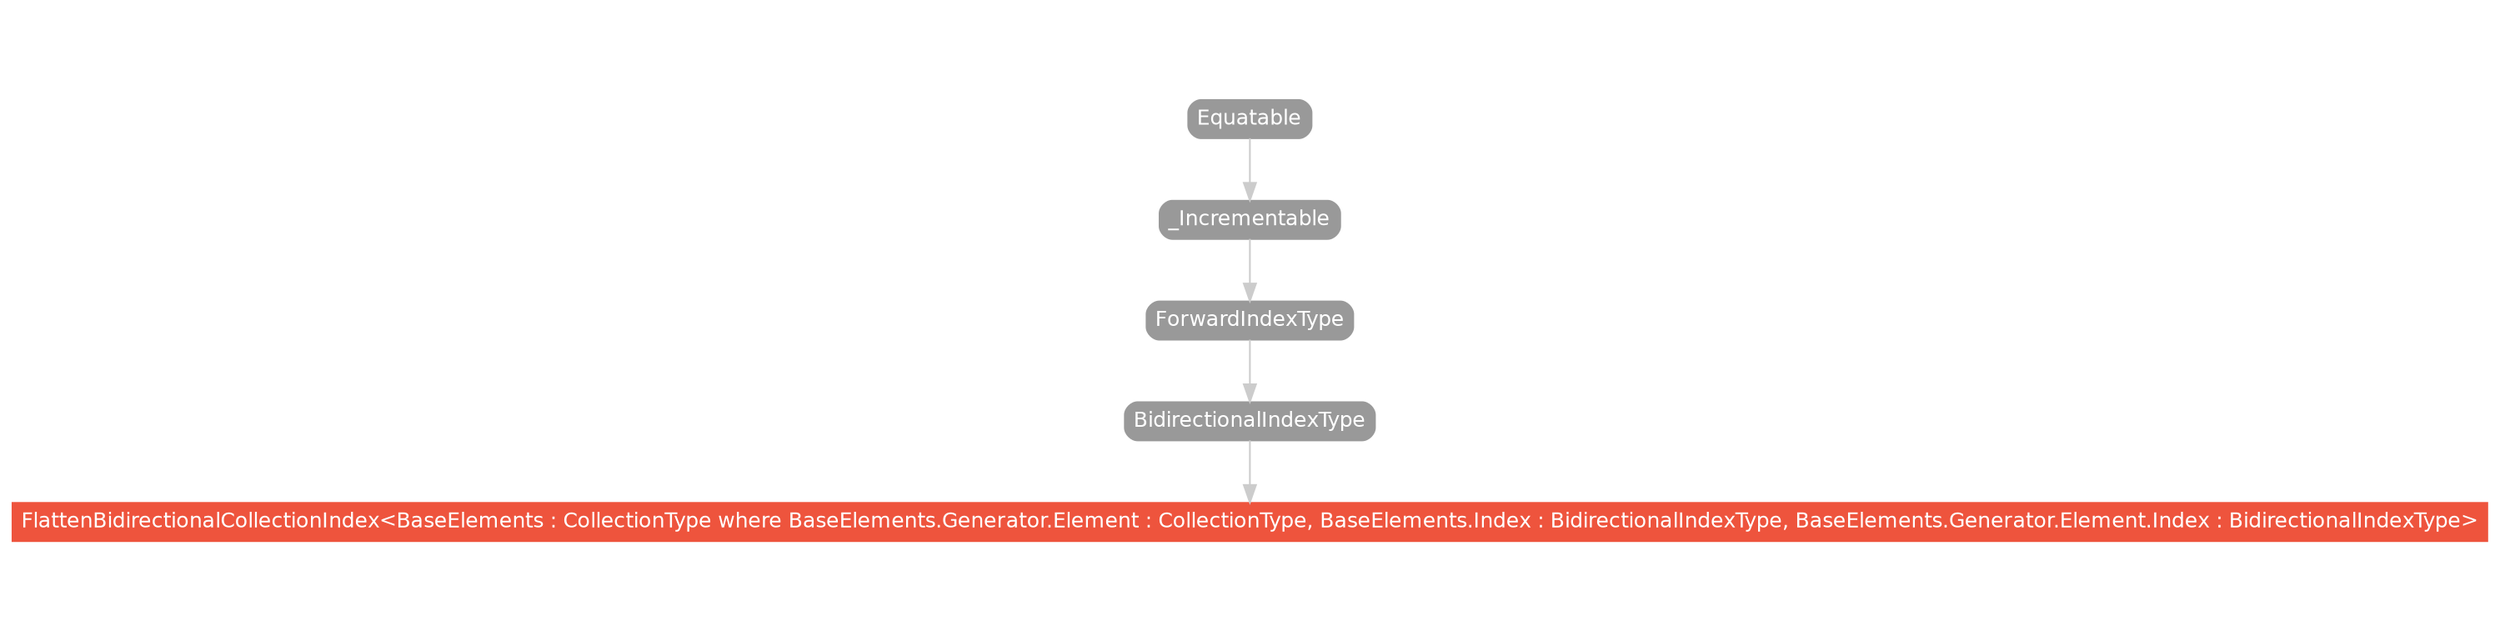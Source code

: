 strict digraph "FlattenBidirectionalCollectionIndex<BaseElements : CollectionType where BaseElements.Generator.Element : CollectionType, BaseElements.Index : BidirectionalIndexType, BaseElements.Generator.Element.Index : BidirectionalIndexType> - Type Hierarchy - SwiftDoc.org" {
    pad="0.1,0.8"
    node [shape=box, style="filled,rounded", color="#999999", fillcolor="#999999", fontcolor=white, fontname=Helvetica, fontnames="Helvetica,sansserif", fontsize=12, margin="0.07,0.05", height="0.3"]
    edge [color="#cccccc"]
    "BidirectionalIndexType" [URL="/protocol/BidirectionalIndexType/hierarchy/"]
    "Equatable" [URL="/protocol/Equatable/hierarchy/"]
    "FlattenBidirectionalCollectionIndex<BaseElements : CollectionType where BaseElements.Generator.Element : CollectionType, BaseElements.Index : BidirectionalIndexType, BaseElements.Generator.Element.Index : BidirectionalIndexType>" [URL="/type/FlattenBidirectionalCollectionIndex/", style="filled", fillcolor="#ee543d", color="#ee543d"]
    "ForwardIndexType" [URL="/protocol/ForwardIndexType/hierarchy/"]
    "_Incrementable" [URL="/protocol/_Incrementable/hierarchy/"]    "BidirectionalIndexType" -> "FlattenBidirectionalCollectionIndex<BaseElements : CollectionType where BaseElements.Generator.Element : CollectionType, BaseElements.Index : BidirectionalIndexType, BaseElements.Generator.Element.Index : BidirectionalIndexType>"
    "ForwardIndexType" -> "BidirectionalIndexType"
    "_Incrementable" -> "ForwardIndexType"
    "Equatable" -> "_Incrementable"
    subgraph Types {
        rank = max; "FlattenBidirectionalCollectionIndex<BaseElements : CollectionType where BaseElements.Generator.Element : CollectionType, BaseElements.Index : BidirectionalIndexType, BaseElements.Generator.Element.Index : BidirectionalIndexType>";
    }
}